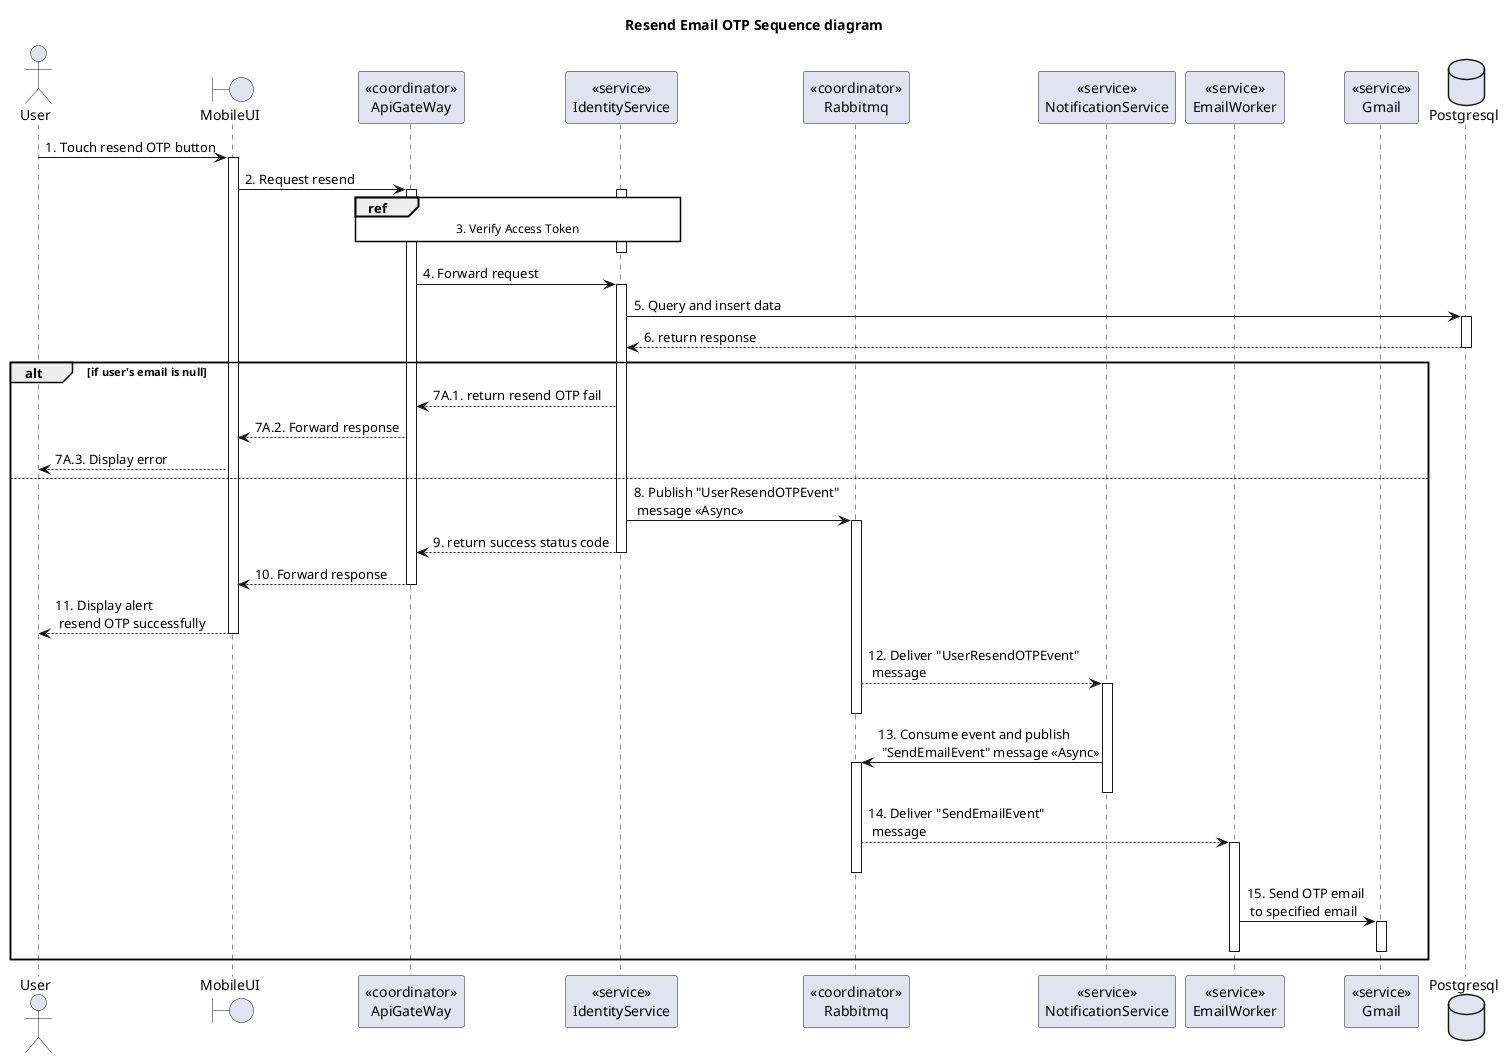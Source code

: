 @startuml ResendEmailOTP
title "Resend Email OTP Sequence diagram"

<style>
  sequenceDiagram {
    reference {
      BackGroundColor white
    }
}
</style>

actor User
boundary MobileUI
participant "<<coordinator>>\nApiGateWay" as ApiGateway
participant "<<service>>\nIdentityService" as IdentityService
participant "<<coordinator>>\nRabbitmq"  as Rabbitmq
participant "<<service>>\nNotificationService" as NotificationService
participant "<<service>>\nEmailWorker" as EmailWorker
participant "<<service>>\nGmail" as Gmail

database Postgresql
User -> MobileUI++: 1. Touch resend OTP button
MobileUI -> ApiGateway++: 2. Request resend

activate IdentityService
ref over ApiGateway, IdentityService: 3. Verify Access Token
ApiGateway -[hidden]-> IdentityService
deactivate IdentityService

ApiGateway -> IdentityService++: 4. Forward request
IdentityService -> Postgresql++: 5. Query and insert data
IdentityService <-- Postgresql--: 6. return response

alt if user's email is null
    ApiGateway <-- IdentityService: 7A.1. return resend OTP fail
    MobileUI <-- ApiGateway: 7A.2. Forward response
    User <-- MobileUI: 7A.3. Display error
else
    IdentityService -> Rabbitmq++: 8. Publish "UserResendOTPEvent"\n message <<Async>>

    ApiGateway <-- IdentityService--: 9. return success status code
    MobileUI <-- ApiGateway--: 10. Forward response
    User <-- MobileUI--: 11. Display alert\n resend OTP successfully

    Rabbitmq --> NotificationService++: 12. Deliver "UserResendOTPEvent"\n message
    deactivate Rabbitmq
    NotificationService -> Rabbitmq++: 13. Consume event and publish \n "SendEmailEvent" message <<Async>>
    deactivate NotificationService
    Rabbitmq --> EmailWorker++: 14. Deliver "SendEmailEvent"\n message
    deactivate Rabbitmq
    EmailWorker -> Gmail: 15. Send OTP email\n to specified email
    activate Gmail
    deactivate EmailWorker
    deactivate Gmail
end

@enduml

